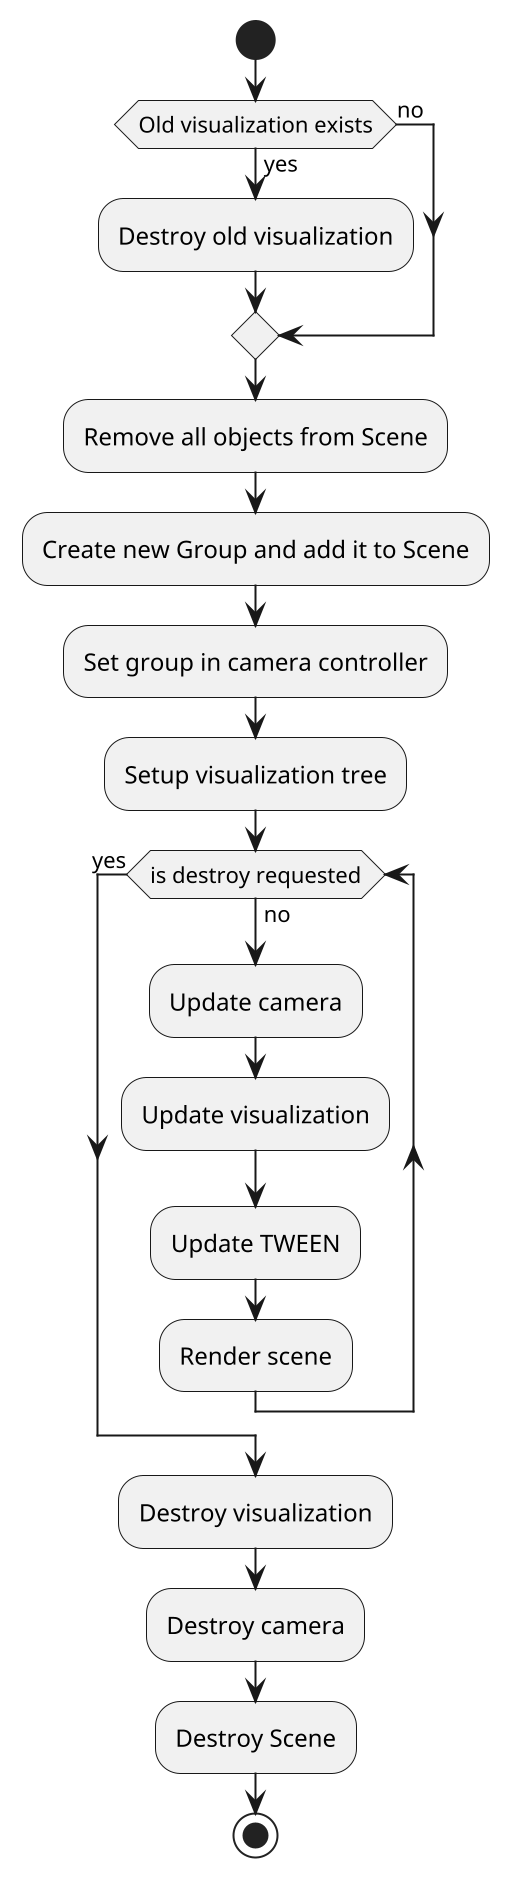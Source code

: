 @startuml
scale 2
start

if(Old visualization exists) then (yes)
:Destroy old visualization;
else (no)
endif
:Remove all objects from Scene;
:Create new Group and add it to Scene;
:Set group in camera controller;

:Setup visualization tree;

while(is destroy requested) is (no)

:Update camera;
:Update visualization;
:Update TWEEN;
:Render scene;

endwhile (yes)

:Destroy visualization;
:Destroy camera;
:Destroy Scene;

stop
@enduml